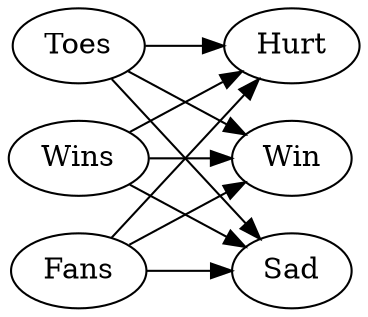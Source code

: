 // Network
digraph {
	graph [dpi=200 rankdir=LR splines=false]
	0 [label=Toes]
	1 [label=Wins]
	2 [label=Fans]
	3 [label=Hurt]
	4 [label=Win]
	5 [label=Sad]
	0 -> 3
	0 -> 4
	0 -> 5
	1 -> 3
	1 -> 4
	1 -> 5
	2 -> 3
	2 -> 4
	2 -> 5
}
